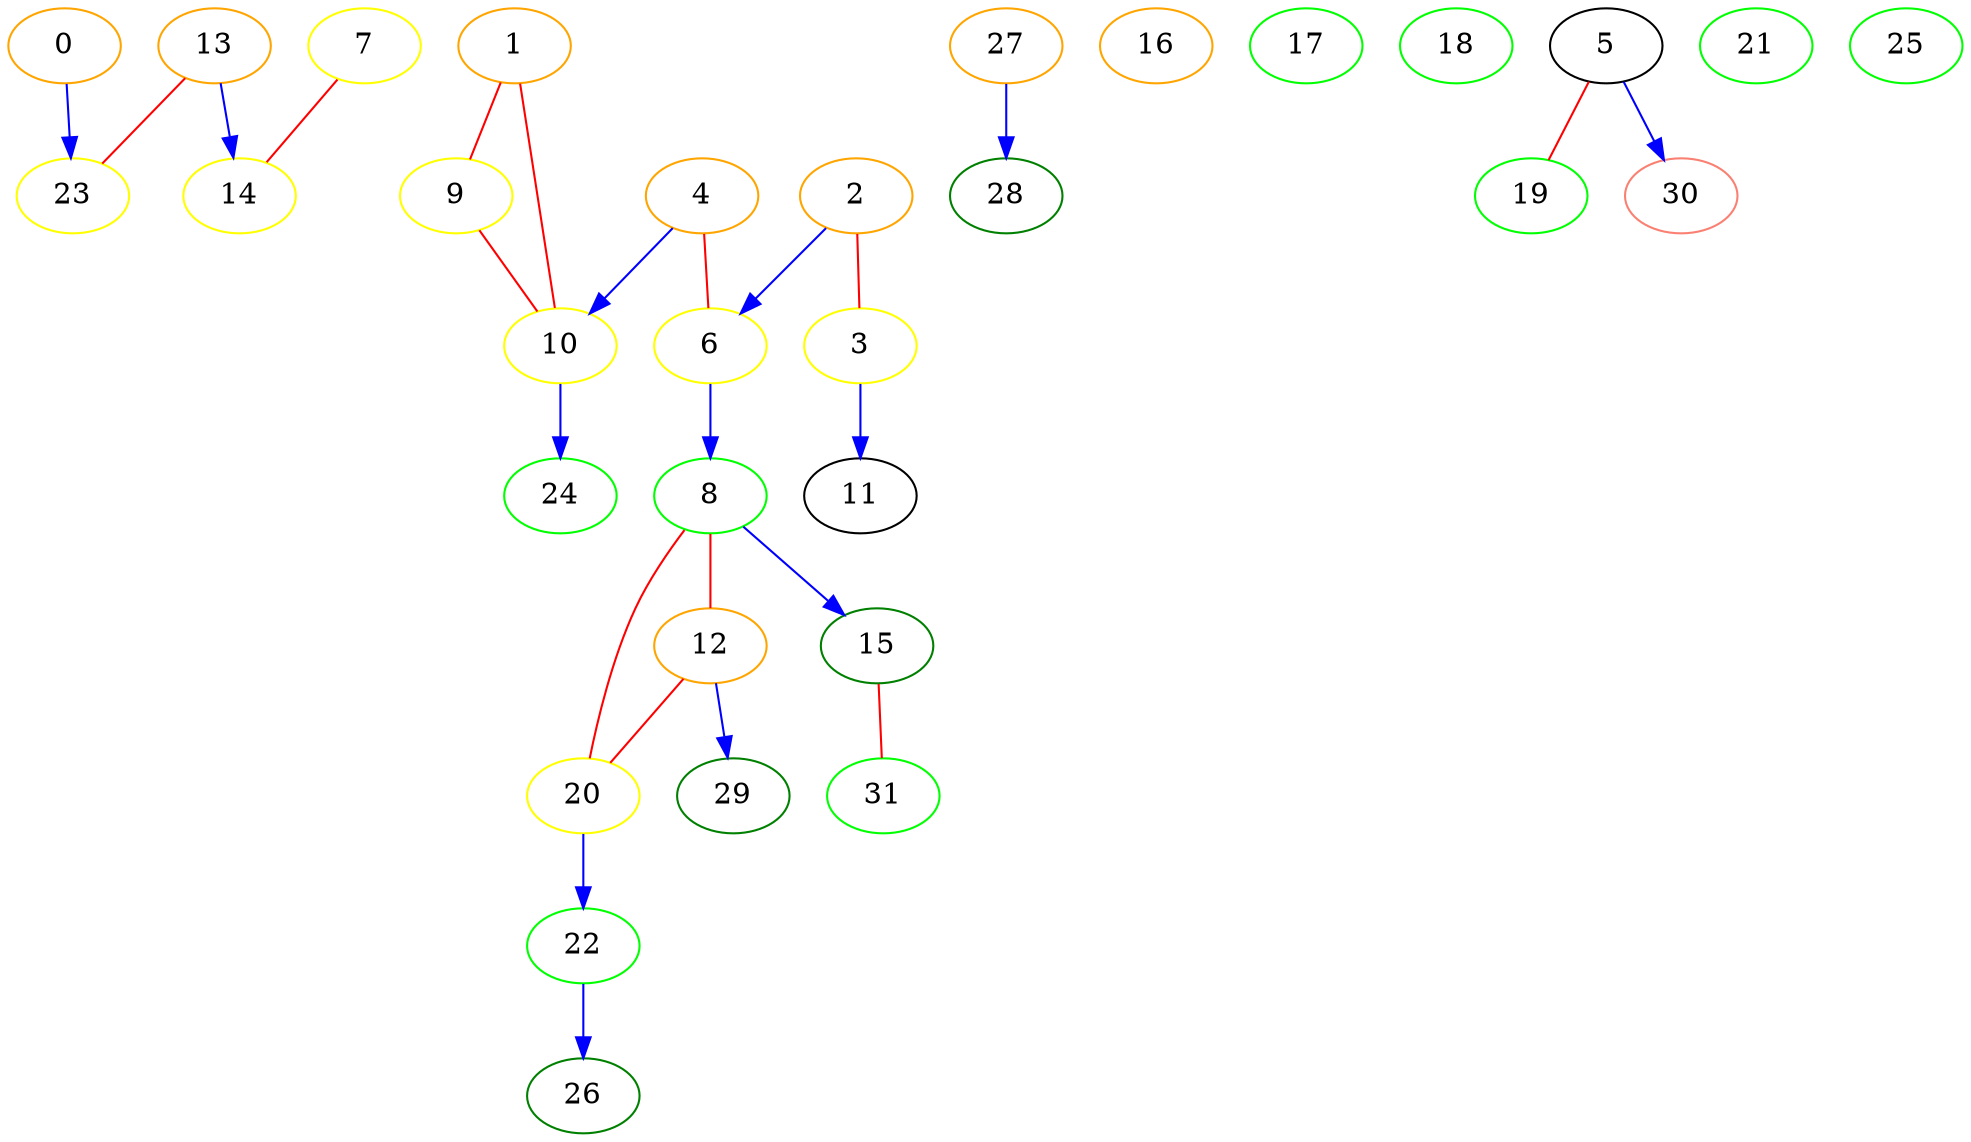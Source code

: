 digraph {
	//0; 1; 2; 3; 4; 5; 6; 7; 8; 9; 10; 11; 12; 13; 14; 15; 16; 17; 18; 19; 20; 21; 22; 23; 24; 25; 26; 27; 28; 29; 30; 31; 
	
	//Enero [color="#FFA500"]
	0 [color="#FFA500"];
	1 [color="#FFA500"];
	4 [color="#FFA500"];
	12 [color="#FFA500"];
	13 [color="#FFA500"];
	27 [color="#FFA500"];
	2 [color="#FFA500"];
	16 [color="#FFA500"];

	//Febrero [color="#FFFF00"]
	20 [color="#FFFF00"];
	3 [color="#FFFF00"];
	6 [color="#FFFF00"];
	7 [color="#FFFF00"];
	9 [color="#FFFF00"];
	10 [color="#FFFF00"];
	14 [color="#FFFF00"];
	23 [color="#FFFF00"];

	//Marzo [color="#00FF00"]
	22 [color="#00FF00"];
	17 [color="#00FF00"];
	18 [color="#00FF00"];
	19 [color="#00FF00"];
	21 [color="#00FF00"];
	24 [color="#00FF00"];
	25 [color="#00FF00"];
	8 [color="#00FF00"];
	31 [color="#00FF00"];

	//Abril [color="#008000"]
	26 [color="#008000"];
	28 [color="#008000"];
	29 [color="#008000"];
	15 [color="#008000"];

	//Mayo [color="#00FF7F"]
	// [color="#00FF7F"];

	//Diciembre [color="#FA8072"]
	30 [color="#FA8072"];
	
	subgraph Par {
		edge [dir=none, color=red]
		1 -> 9;
		1 -> 10;
		2 -> 3;
		4 -> 6;
		5 -> 19;
		7 -> 14;
		8 -> 12;
		8 -> 20;
		9 -> 10;
		12 -> 20;
		13 -> 23;
		15 -> 31;
	}

	subgraph Pre {
		edge [color=blue]
		0 -> 23;
		2 -> 6;
		3 -> 11;
		4 -> 10;
		5 -> 30;
		6 -> 8;
		8 -> 15;
		10 -> 24;
		12 -> 29;
		13 -> 14;
		20 -> 22;
		22 -> 26;
		27 -> 28;
	}
}
